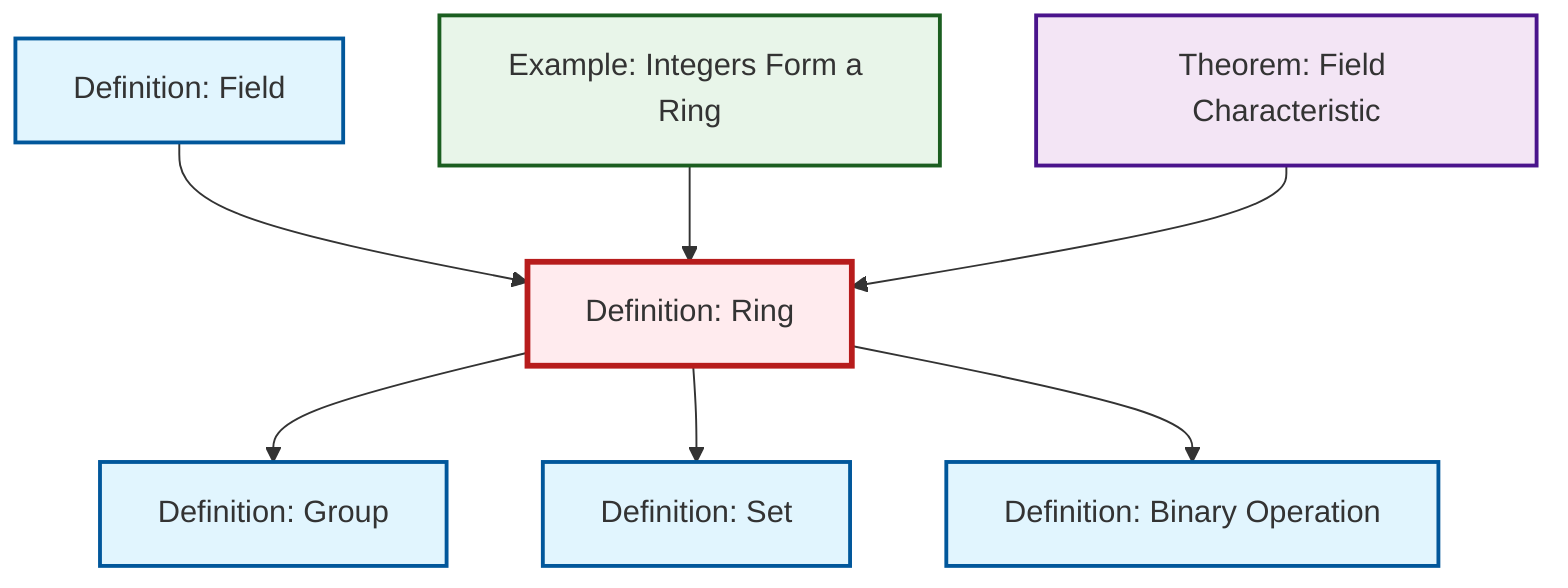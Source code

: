 graph TD
    classDef definition fill:#e1f5fe,stroke:#01579b,stroke-width:2px
    classDef theorem fill:#f3e5f5,stroke:#4a148c,stroke-width:2px
    classDef axiom fill:#fff3e0,stroke:#e65100,stroke-width:2px
    classDef example fill:#e8f5e9,stroke:#1b5e20,stroke-width:2px
    classDef current fill:#ffebee,stroke:#b71c1c,stroke-width:3px
    def-set["Definition: Set"]:::definition
    thm-field-characteristic["Theorem: Field Characteristic"]:::theorem
    def-binary-operation["Definition: Binary Operation"]:::definition
    ex-integers-ring["Example: Integers Form a Ring"]:::example
    def-group["Definition: Group"]:::definition
    def-field["Definition: Field"]:::definition
    def-ring["Definition: Ring"]:::definition
    def-field --> def-ring
    def-ring --> def-group
    def-ring --> def-set
    def-ring --> def-binary-operation
    ex-integers-ring --> def-ring
    thm-field-characteristic --> def-ring
    class def-ring current